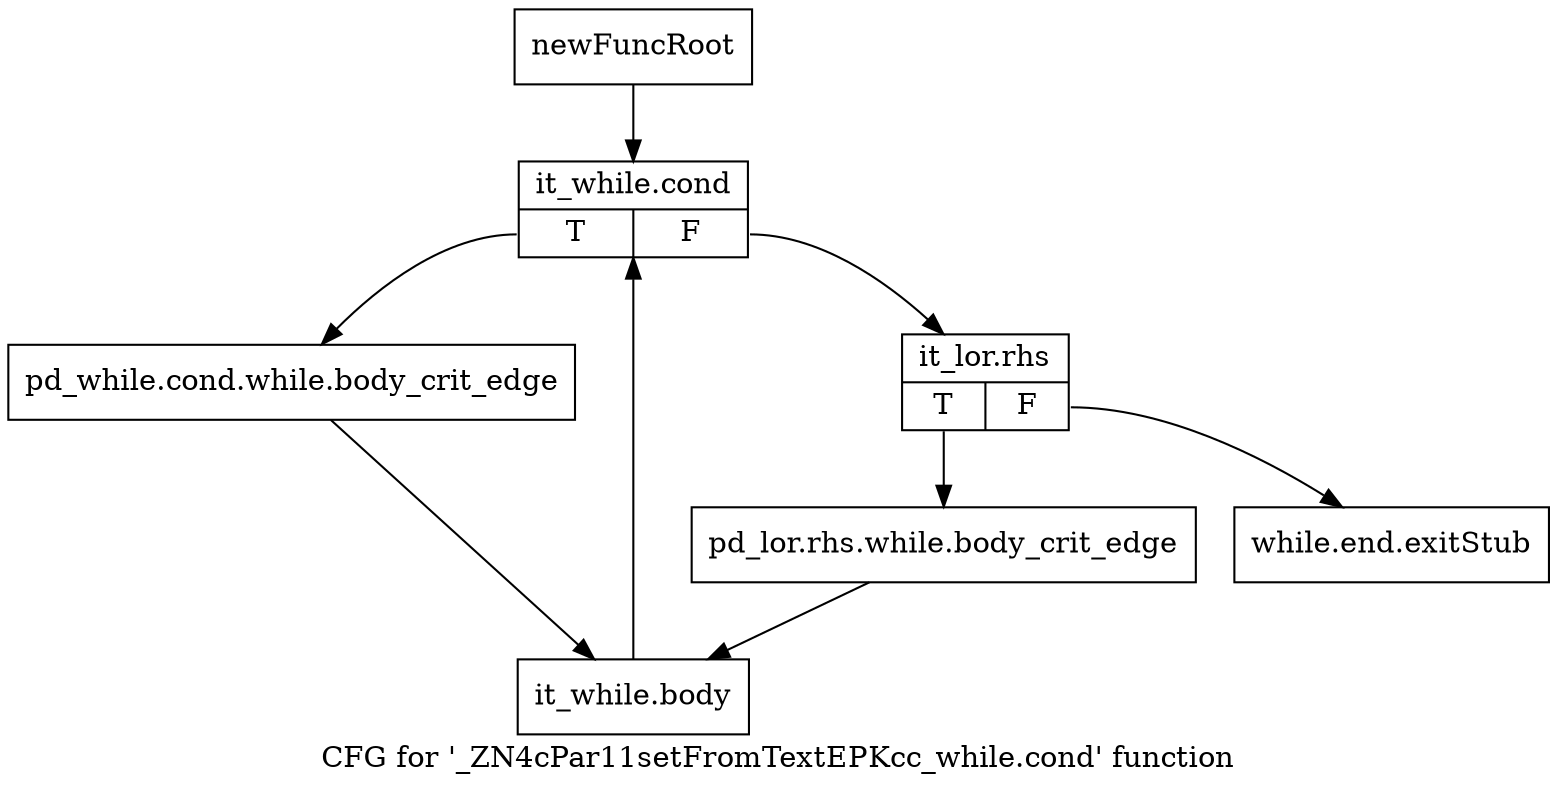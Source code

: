 digraph "CFG for '_ZN4cPar11setFromTextEPKcc_while.cond' function" {
	label="CFG for '_ZN4cPar11setFromTextEPKcc_while.cond' function";

	Node0x20f60a0 [shape=record,label="{newFuncRoot}"];
	Node0x20f60a0 -> Node0x210d630;
	Node0x210d5e0 [shape=record,label="{while.end.exitStub}"];
	Node0x210d630 [shape=record,label="{it_while.cond|{<s0>T|<s1>F}}"];
	Node0x210d630:s0 -> Node0x210d720;
	Node0x210d630:s1 -> Node0x210d680;
	Node0x210d680 [shape=record,label="{it_lor.rhs|{<s0>T|<s1>F}}"];
	Node0x210d680:s0 -> Node0x210d6d0;
	Node0x210d680:s1 -> Node0x210d5e0;
	Node0x210d6d0 [shape=record,label="{pd_lor.rhs.while.body_crit_edge}"];
	Node0x210d6d0 -> Node0x210d770;
	Node0x210d720 [shape=record,label="{pd_while.cond.while.body_crit_edge}"];
	Node0x210d720 -> Node0x210d770;
	Node0x210d770 [shape=record,label="{it_while.body}"];
	Node0x210d770 -> Node0x210d630;
}
